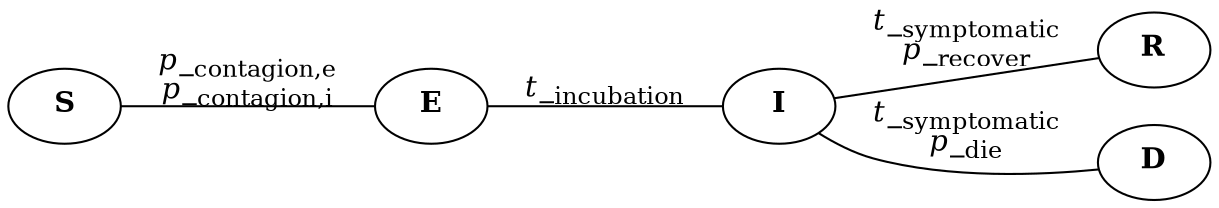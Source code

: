 graph G {
        rankdir="LR";
        node[label=<<B>\N</B>>];
        S -- E [label=<<I>p</I>_<SUB>contagion,e</SUB><BR/><I>p</I>_<SUB>contagion,i</SUB>>];
        E -- I [label=<<I>t</I>_<SUB>incubation</SUB>>];
        I -- R [label=<<I>t</I>_<SUB>symptomatic</SUB><BR/><I>p</I>_<SUB>recover</SUB>>];
        I -- D [label=<<I>t</I>_<SUB>symptomatic</SUB><BR/><I>p</I>_<SUB>die</SUB>>];
}
